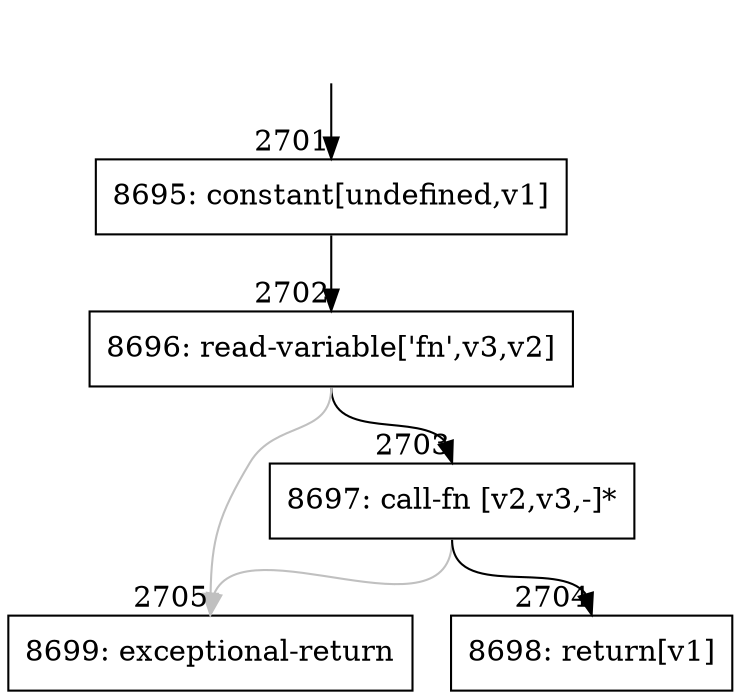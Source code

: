 digraph {
rankdir="TD"
BB_entry213[shape=none,label=""];
BB_entry213 -> BB2701 [tailport=s, headport=n, headlabel="    2701"]
BB2701 [shape=record label="{8695: constant[undefined,v1]}" ] 
BB2701 -> BB2702 [tailport=s, headport=n, headlabel="      2702"]
BB2702 [shape=record label="{8696: read-variable['fn',v3,v2]}" ] 
BB2702 -> BB2703 [tailport=s, headport=n, headlabel="      2703"]
BB2702 -> BB2705 [tailport=s, headport=n, color=gray, headlabel="      2705"]
BB2703 [shape=record label="{8697: call-fn [v2,v3,-]*}" ] 
BB2703 -> BB2704 [tailport=s, headport=n, headlabel="      2704"]
BB2703 -> BB2705 [tailport=s, headport=n, color=gray]
BB2704 [shape=record label="{8698: return[v1]}" ] 
BB2705 [shape=record label="{8699: exceptional-return}" ] 
//#$~ 4504
}
